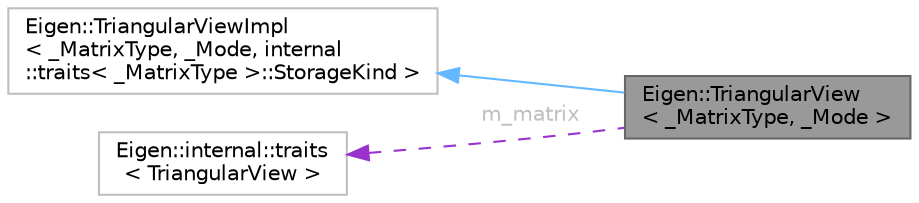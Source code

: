 digraph "Eigen::TriangularView&lt; _MatrixType, _Mode &gt;"
{
 // LATEX_PDF_SIZE
  bgcolor="transparent";
  edge [fontname=Helvetica,fontsize=10,labelfontname=Helvetica,labelfontsize=10];
  node [fontname=Helvetica,fontsize=10,shape=box,height=0.2,width=0.4];
  rankdir="LR";
  Node1 [id="Node000001",label="Eigen::TriangularView\l\< _MatrixType, _Mode \>",height=0.2,width=0.4,color="gray40", fillcolor="grey60", style="filled", fontcolor="black",tooltip="Expression of a triangular part in a matrix."];
  Node2 -> Node1 [id="edge3_Node000001_Node000002",dir="back",color="steelblue1",style="solid",tooltip=" "];
  Node2 [id="Node000002",label="Eigen::TriangularViewImpl\l\< _MatrixType, _Mode, internal\l::traits\< _MatrixType \>::StorageKind \>",height=0.2,width=0.4,color="grey75", fillcolor="white", style="filled",URL="$classEigen_1_1TriangularViewImpl.html",tooltip=" "];
  Node3 -> Node1 [id="edge4_Node000001_Node000003",dir="back",color="darkorchid3",style="dashed",tooltip=" ",label=<<TABLE CELLBORDER="0" BORDER="0"><TR><TD VALIGN="top" ALIGN="LEFT" CELLPADDING="1" CELLSPACING="0">m_matrix</TD></TR>
</TABLE>> ,fontcolor="grey" ];
  Node3 [id="Node000003",label="Eigen::internal::traits\l\< TriangularView \>",height=0.2,width=0.4,color="grey75", fillcolor="white", style="filled",URL="$structEigen_1_1internal_1_1traits.html",tooltip=" "];
}
